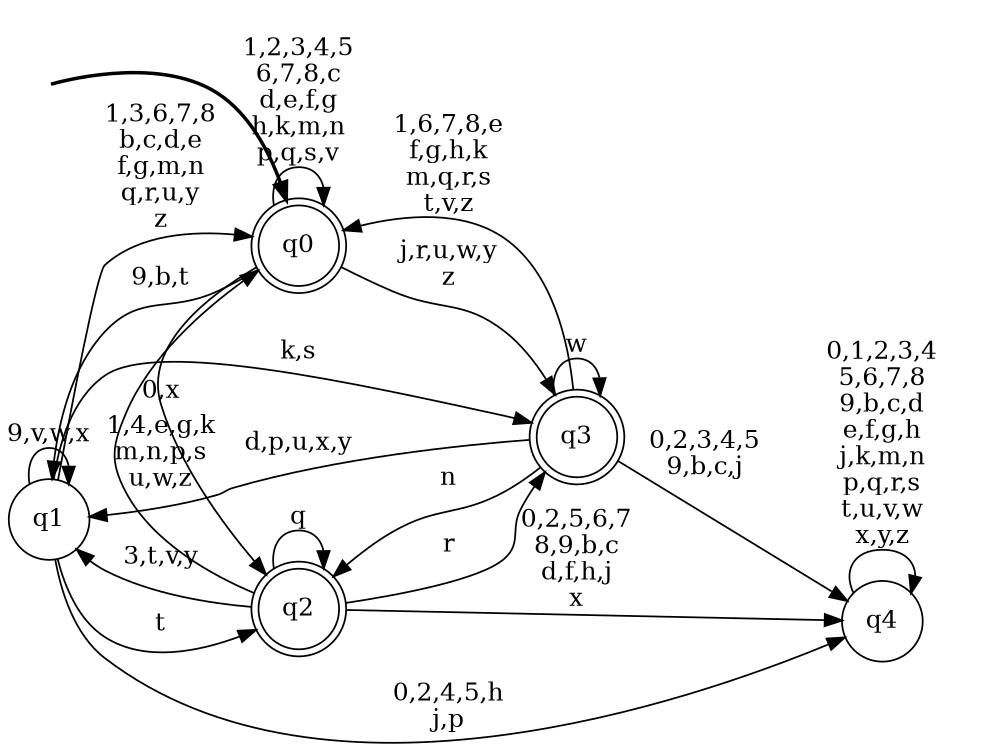 digraph BlueStar {
__start0 [style = invis, shape = none, label = "", width = 0, height = 0];

rankdir=LR;
size="8,5";

s0 [style="rounded,filled", color="black", fillcolor="white" shape="doublecircle", label="q0"];
s1 [style="filled", color="black", fillcolor="white" shape="circle", label="q1"];
s2 [style="rounded,filled", color="black", fillcolor="white" shape="doublecircle", label="q2"];
s3 [style="rounded,filled", color="black", fillcolor="white" shape="doublecircle", label="q3"];
s4 [style="filled", color="black", fillcolor="white" shape="circle", label="q4"];
subgraph cluster_main { 
	graph [pad=".75", ranksep="0.15", nodesep="0.15"];
	 style=invis; 
	__start0 -> s0 [penwidth=2];
}
s0 -> s0 [label="1,2,3,4,5\n6,7,8,c\nd,e,f,g\nh,k,m,n\np,q,s,v"];
s0 -> s1 [label="9,b,t"];
s0 -> s2 [label="0,x"];
s0 -> s3 [label="j,r,u,w,y\nz"];
s1 -> s0 [label="1,3,6,7,8\nb,c,d,e\nf,g,m,n\nq,r,u,y\nz"];
s1 -> s1 [label="9,v,w,x"];
s1 -> s2 [label="t"];
s1 -> s3 [label="k,s"];
s1 -> s4 [label="0,2,4,5,h\nj,p"];
s2 -> s0 [label="1,4,e,g,k\nm,n,p,s\nu,w,z"];
s2 -> s1 [label="3,t,v,y"];
s2 -> s2 [label="q"];
s2 -> s3 [label="r"];
s2 -> s4 [label="0,2,5,6,7\n8,9,b,c\nd,f,h,j\nx"];
s3 -> s0 [label="1,6,7,8,e\nf,g,h,k\nm,q,r,s\nt,v,z"];
s3 -> s1 [label="d,p,u,x,y"];
s3 -> s2 [label="n"];
s3 -> s3 [label="w"];
s3 -> s4 [label="0,2,3,4,5\n9,b,c,j"];
s4 -> s4 [label="0,1,2,3,4\n5,6,7,8\n9,b,c,d\ne,f,g,h\nj,k,m,n\np,q,r,s\nt,u,v,w\nx,y,z"];

}